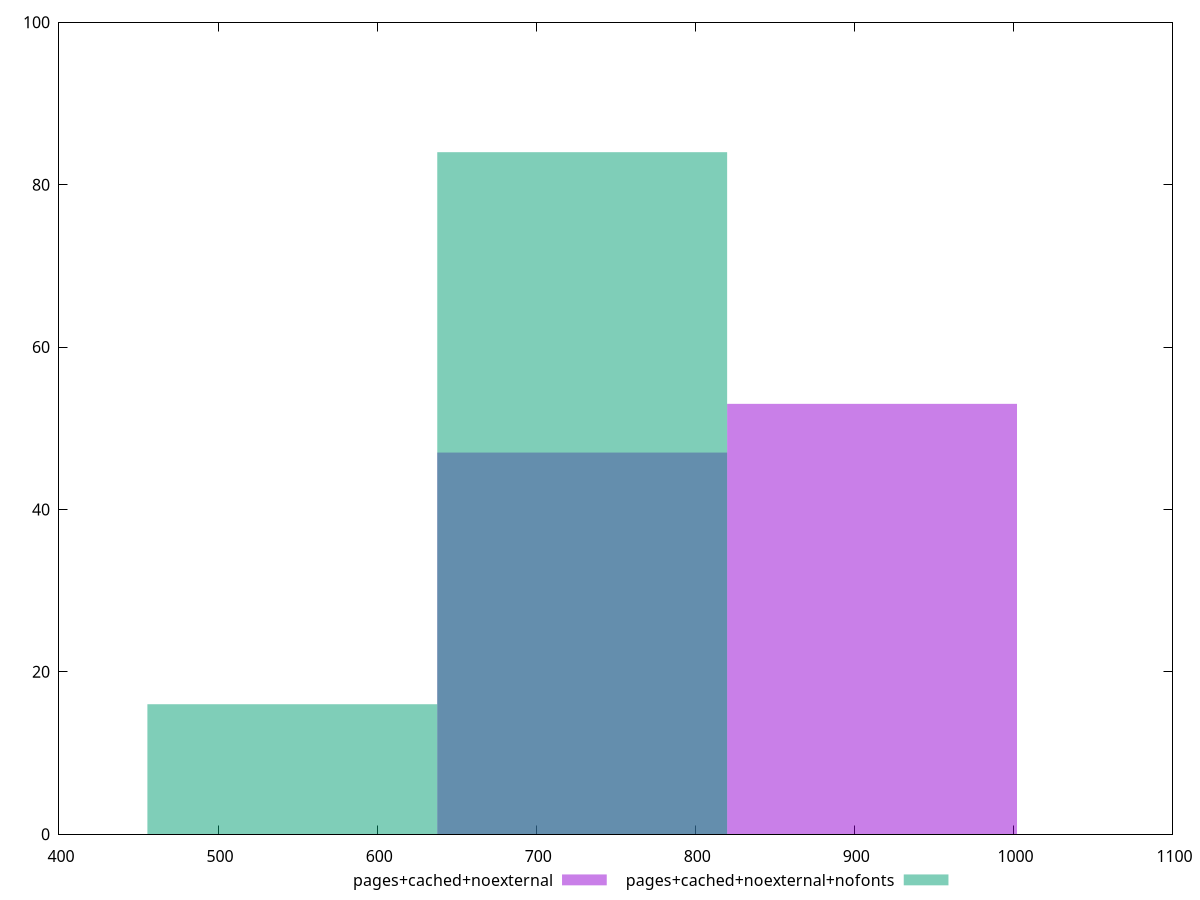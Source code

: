 reset
set terminal svg size 640, 500 enhanced background rgb 'white'
set output "reprap/mainthread-work-breakdown/comparison/histogram/5_vs_6.svg"

$pagesCachedNoexternal <<EOF
728.9071295036683 47
911.1339118795854 53
EOF

$pagesCachedNoexternalNofonts <<EOF
728.9071295036683 84
546.6803471277512 16
EOF

set key outside below
set boxwidth 182.22678237591708
set yrange [0:100]
set style fill transparent solid 0.5 noborder

plot \
  $pagesCachedNoexternal title "pages+cached+noexternal" with boxes, \
  $pagesCachedNoexternalNofonts title "pages+cached+noexternal+nofonts" with boxes, \


reset